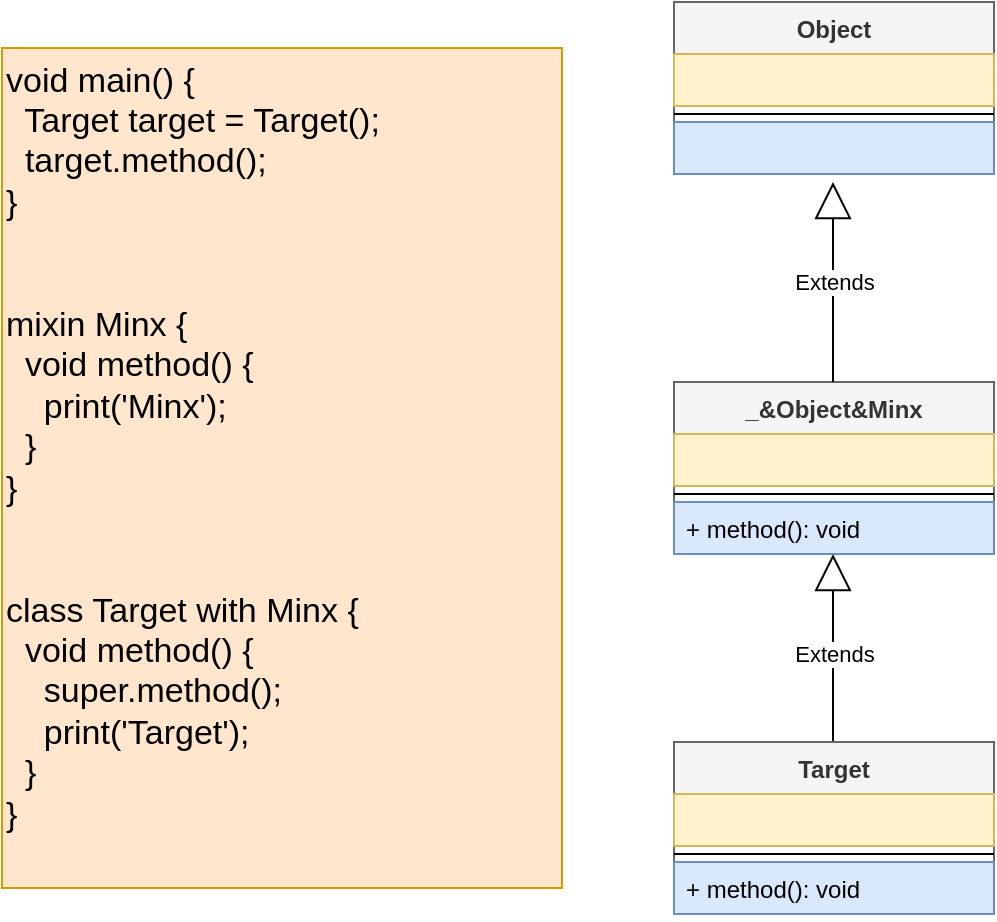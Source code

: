<mxfile version="14.1.2" type="github">
  <diagram id="N8W1HHykKFwyfIRRnIqX" name="Page-1">
    <mxGraphModel dx="946" dy="557" grid="1" gridSize="10" guides="1" tooltips="1" connect="1" arrows="1" fold="1" page="1" pageScale="1" pageWidth="827" pageHeight="1169" math="0" shadow="0">
      <root>
        <mxCell id="0" />
        <mxCell id="1" parent="0" />
        <mxCell id="JNwnj3zUHK7VpIajx2lt-6" value="Extends" style="endArrow=block;endSize=16;endFill=0;html=1;" parent="1" edge="1">
          <mxGeometry width="160" relative="1" as="geometry">
            <mxPoint x="549.5" y="426" as="sourcePoint" />
            <mxPoint x="549.5" y="326" as="targetPoint" />
          </mxGeometry>
        </mxCell>
        <mxCell id="JNwnj3zUHK7VpIajx2lt-7" value="_&amp;Object&amp;Minx" style="swimlane;fontStyle=1;align=center;verticalAlign=top;childLayout=stackLayout;horizontal=1;startSize=26;horizontalStack=0;resizeParent=1;resizeParentMax=0;resizeLast=0;collapsible=1;marginBottom=0;fillColor=#f5f5f5;strokeColor=#666666;fontColor=#333333;" parent="1" vertex="1">
          <mxGeometry x="470" y="240" width="160" height="86" as="geometry" />
        </mxCell>
        <mxCell id="JNwnj3zUHK7VpIajx2lt-8" value="    " style="text;strokeColor=#d6b656;fillColor=#fff2cc;align=left;verticalAlign=top;spacingLeft=4;spacingRight=4;overflow=hidden;rotatable=0;points=[[0,0.5],[1,0.5]];portConstraint=eastwest;" parent="JNwnj3zUHK7VpIajx2lt-7" vertex="1">
          <mxGeometry y="26" width="160" height="26" as="geometry" />
        </mxCell>
        <mxCell id="JNwnj3zUHK7VpIajx2lt-9" value="" style="line;strokeWidth=1;fillColor=none;align=left;verticalAlign=middle;spacingTop=-1;spacingLeft=3;spacingRight=3;rotatable=0;labelPosition=right;points=[];portConstraint=eastwest;" parent="JNwnj3zUHK7VpIajx2lt-7" vertex="1">
          <mxGeometry y="52" width="160" height="8" as="geometry" />
        </mxCell>
        <mxCell id="JNwnj3zUHK7VpIajx2lt-10" value="+ method(): void" style="text;strokeColor=#6c8ebf;fillColor=#dae8fc;align=left;verticalAlign=top;spacingLeft=4;spacingRight=4;overflow=hidden;rotatable=0;points=[[0,0.5],[1,0.5]];portConstraint=eastwest;" parent="JNwnj3zUHK7VpIajx2lt-7" vertex="1">
          <mxGeometry y="60" width="160" height="26" as="geometry" />
        </mxCell>
        <mxCell id="JNwnj3zUHK7VpIajx2lt-12" value="Target" style="swimlane;fontStyle=1;align=center;verticalAlign=top;childLayout=stackLayout;horizontal=1;startSize=26;horizontalStack=0;resizeParent=1;resizeParentMax=0;resizeLast=0;collapsible=1;marginBottom=0;fillColor=#f5f5f5;strokeColor=#666666;fontColor=#333333;" parent="1" vertex="1">
          <mxGeometry x="470" y="420" width="160" height="86" as="geometry" />
        </mxCell>
        <mxCell id="JNwnj3zUHK7VpIajx2lt-13" value="    " style="text;strokeColor=#d6b656;fillColor=#fff2cc;align=left;verticalAlign=top;spacingLeft=4;spacingRight=4;overflow=hidden;rotatable=0;points=[[0,0.5],[1,0.5]];portConstraint=eastwest;" parent="JNwnj3zUHK7VpIajx2lt-12" vertex="1">
          <mxGeometry y="26" width="160" height="26" as="geometry" />
        </mxCell>
        <mxCell id="JNwnj3zUHK7VpIajx2lt-14" value="" style="line;strokeWidth=1;fillColor=none;align=left;verticalAlign=middle;spacingTop=-1;spacingLeft=3;spacingRight=3;rotatable=0;labelPosition=right;points=[];portConstraint=eastwest;" parent="JNwnj3zUHK7VpIajx2lt-12" vertex="1">
          <mxGeometry y="52" width="160" height="8" as="geometry" />
        </mxCell>
        <mxCell id="JNwnj3zUHK7VpIajx2lt-15" value="+ method(): void" style="text;strokeColor=#6c8ebf;fillColor=#dae8fc;align=left;verticalAlign=top;spacingLeft=4;spacingRight=4;overflow=hidden;rotatable=0;points=[[0,0.5],[1,0.5]];portConstraint=eastwest;" parent="JNwnj3zUHK7VpIajx2lt-12" vertex="1">
          <mxGeometry y="60" width="160" height="26" as="geometry" />
        </mxCell>
        <mxCell id="JNwnj3zUHK7VpIajx2lt-17" value="Object" style="swimlane;fontStyle=1;align=center;verticalAlign=top;childLayout=stackLayout;horizontal=1;startSize=26;horizontalStack=0;resizeParent=1;resizeParentMax=0;resizeLast=0;collapsible=1;marginBottom=0;fillColor=#f5f5f5;strokeColor=#666666;fontColor=#333333;" parent="1" vertex="1">
          <mxGeometry x="470" y="50" width="160" height="86" as="geometry" />
        </mxCell>
        <mxCell id="JNwnj3zUHK7VpIajx2lt-18" value=" " style="text;strokeColor=#d6b656;fillColor=#fff2cc;align=left;verticalAlign=top;spacingLeft=4;spacingRight=4;overflow=hidden;rotatable=0;points=[[0,0.5],[1,0.5]];portConstraint=eastwest;" parent="JNwnj3zUHK7VpIajx2lt-17" vertex="1">
          <mxGeometry y="26" width="160" height="26" as="geometry" />
        </mxCell>
        <mxCell id="JNwnj3zUHK7VpIajx2lt-19" value="" style="line;strokeWidth=1;fillColor=none;align=left;verticalAlign=middle;spacingTop=-1;spacingLeft=3;spacingRight=3;rotatable=0;labelPosition=right;points=[];portConstraint=eastwest;" parent="JNwnj3zUHK7VpIajx2lt-17" vertex="1">
          <mxGeometry y="52" width="160" height="8" as="geometry" />
        </mxCell>
        <mxCell id="JNwnj3zUHK7VpIajx2lt-20" value=" " style="text;strokeColor=#6c8ebf;fillColor=#dae8fc;align=left;verticalAlign=top;spacingLeft=4;spacingRight=4;overflow=hidden;rotatable=0;points=[[0,0.5],[1,0.5]];portConstraint=eastwest;" parent="JNwnj3zUHK7VpIajx2lt-17" vertex="1">
          <mxGeometry y="60" width="160" height="26" as="geometry" />
        </mxCell>
        <mxCell id="JNwnj3zUHK7VpIajx2lt-21" value="Extends" style="endArrow=block;endSize=16;endFill=0;html=1;" parent="1" edge="1">
          <mxGeometry width="160" relative="1" as="geometry">
            <mxPoint x="549.5" y="240" as="sourcePoint" />
            <mxPoint x="549.5" y="140" as="targetPoint" />
          </mxGeometry>
        </mxCell>
        <mxCell id="JNwnj3zUHK7VpIajx2lt-29" value="&lt;div style=&quot;font-size: 17px&quot;&gt;&lt;br&gt;&lt;/div&gt;" style="text;html=1;align=left;verticalAlign=middle;resizable=0;points=[];autosize=1;fontSize=17;dashed=1;" parent="1" vertex="1">
          <mxGeometry x="170" y="260" width="20" height="30" as="geometry" />
        </mxCell>
        <mxCell id="qGN4hegRcMGnjekCTG_t-1" value="&lt;div&gt;void main() {&lt;/div&gt;&lt;div&gt;&amp;nbsp; Target target = Target();&lt;/div&gt;&lt;div&gt;&amp;nbsp; target.method();&lt;/div&gt;&lt;div&gt;}&lt;/div&gt;&lt;div&gt;&lt;br&gt;&lt;/div&gt;&lt;div&gt;&lt;br&gt;&lt;/div&gt;&lt;div&gt;mixin Minx {&lt;/div&gt;&lt;div&gt;&amp;nbsp; void method() {&lt;/div&gt;&lt;div&gt;&amp;nbsp; &amp;nbsp; print(&#39;Minx&#39;);&lt;/div&gt;&lt;div&gt;&amp;nbsp; }&lt;/div&gt;&lt;div&gt;}&lt;/div&gt;&lt;div&gt;&lt;br&gt;&lt;/div&gt;&lt;div&gt;&lt;br&gt;&lt;/div&gt;&lt;div&gt;class Target with Minx {&lt;/div&gt;&lt;div&gt;&amp;nbsp;&amp;nbsp;void method() {&lt;/div&gt;&lt;div&gt;&amp;nbsp; &amp;nbsp; super.method();&lt;/div&gt;&lt;div&gt;&amp;nbsp; &amp;nbsp; print(&#39;Target&#39;);&lt;/div&gt;&lt;div&gt;&amp;nbsp; }&lt;/div&gt;&lt;div&gt;}&lt;/div&gt;&lt;div&gt;&lt;br&gt;&lt;/div&gt;" style="rounded=0;whiteSpace=wrap;html=1;fontSize=17;align=left;fillColor=#ffe6cc;strokeWidth=1;strokeColor=#d79b00;" parent="1" vertex="1">
          <mxGeometry x="134" y="73" width="280" height="420" as="geometry" />
        </mxCell>
      </root>
    </mxGraphModel>
  </diagram>
</mxfile>
